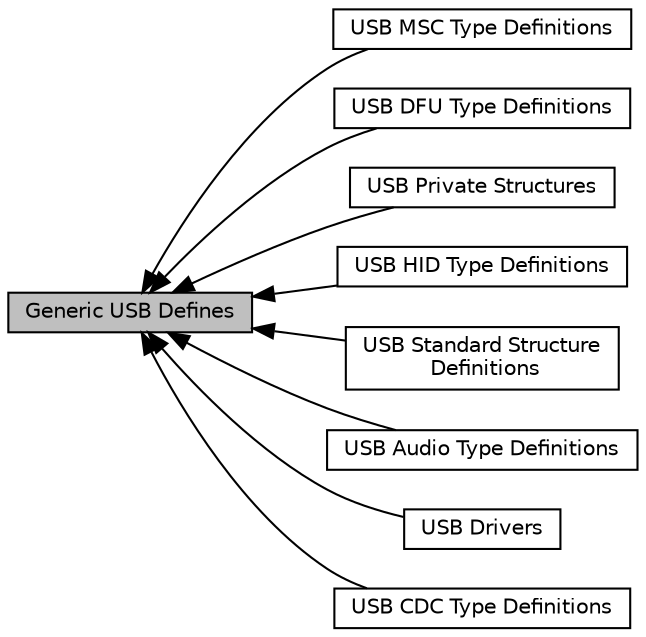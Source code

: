 digraph "Generic USB Defines"
{
  edge [fontname="Helvetica",fontsize="10",labelfontname="Helvetica",labelfontsize="10"];
  node [fontname="Helvetica",fontsize="10",shape=record];
  rankdir=LR;
  Node5 [label="USB MSC Type Definitions",height=0.2,width=0.4,color="black", fillcolor="white", style="filled",URL="$group__usb__msc__defines.html",tooltip="Defined Constants and Types for the USB MSC Type Definitions "];
  Node3 [label="USB DFU Type Definitions",height=0.2,width=0.4,color="black", fillcolor="white", style="filled",URL="$group__usb__dfu__defines.html",tooltip="Defined Constants and Types for the USB DFU Type Definitions "];
  Node8 [label="USB Private Structures",height=0.2,width=0.4,color="black", fillcolor="white", style="filled",URL="$group__usb__private__defines.html",tooltip="Defined Constants and Types for the USB Private Structures "];
  Node4 [label="USB HID Type Definitions",height=0.2,width=0.4,color="black", fillcolor="white", style="filled",URL="$group__usb__hid__defines.html",tooltip="Defined Constants and Types for the USB HID Type Definitions "];
  Node7 [label="USB Standard Structure\l Definitions",height=0.2,width=0.4,color="black", fillcolor="white", style="filled",URL="$group__usb__type__defines.html",tooltip="Defined Constants and Types for the USB Standard Structure Definitions "];
  Node1 [label="USB Audio Type Definitions",height=0.2,width=0.4,color="black", fillcolor="white", style="filled",URL="$group__usb__audio__defines.html",tooltip="Defined Constants and Types for the USB Audio Type Definitions "];
  Node0 [label="Generic USB Defines",height=0.2,width=0.4,color="black", fillcolor="grey75", style="filled", fontcolor="black"];
  Node6 [label="USB Drivers",height=0.2,width=0.4,color="black", fillcolor="white", style="filled",URL="$group__usb__driver__defines.html",tooltip="Defined Constants and Types for the USB Drivers "];
  Node2 [label="USB CDC Type Definitions",height=0.2,width=0.4,color="black", fillcolor="white", style="filled",URL="$group__usb__cdc__defines.html",tooltip="Defined Constants and Types for the USB CDC Type Definitions "];
  Node0->Node1 [shape=plaintext, dir="back", style="solid"];
  Node0->Node2 [shape=plaintext, dir="back", style="solid"];
  Node0->Node3 [shape=plaintext, dir="back", style="solid"];
  Node0->Node4 [shape=plaintext, dir="back", style="solid"];
  Node0->Node5 [shape=plaintext, dir="back", style="solid"];
  Node0->Node6 [shape=plaintext, dir="back", style="solid"];
  Node0->Node7 [shape=plaintext, dir="back", style="solid"];
  Node0->Node8 [shape=plaintext, dir="back", style="solid"];
}
